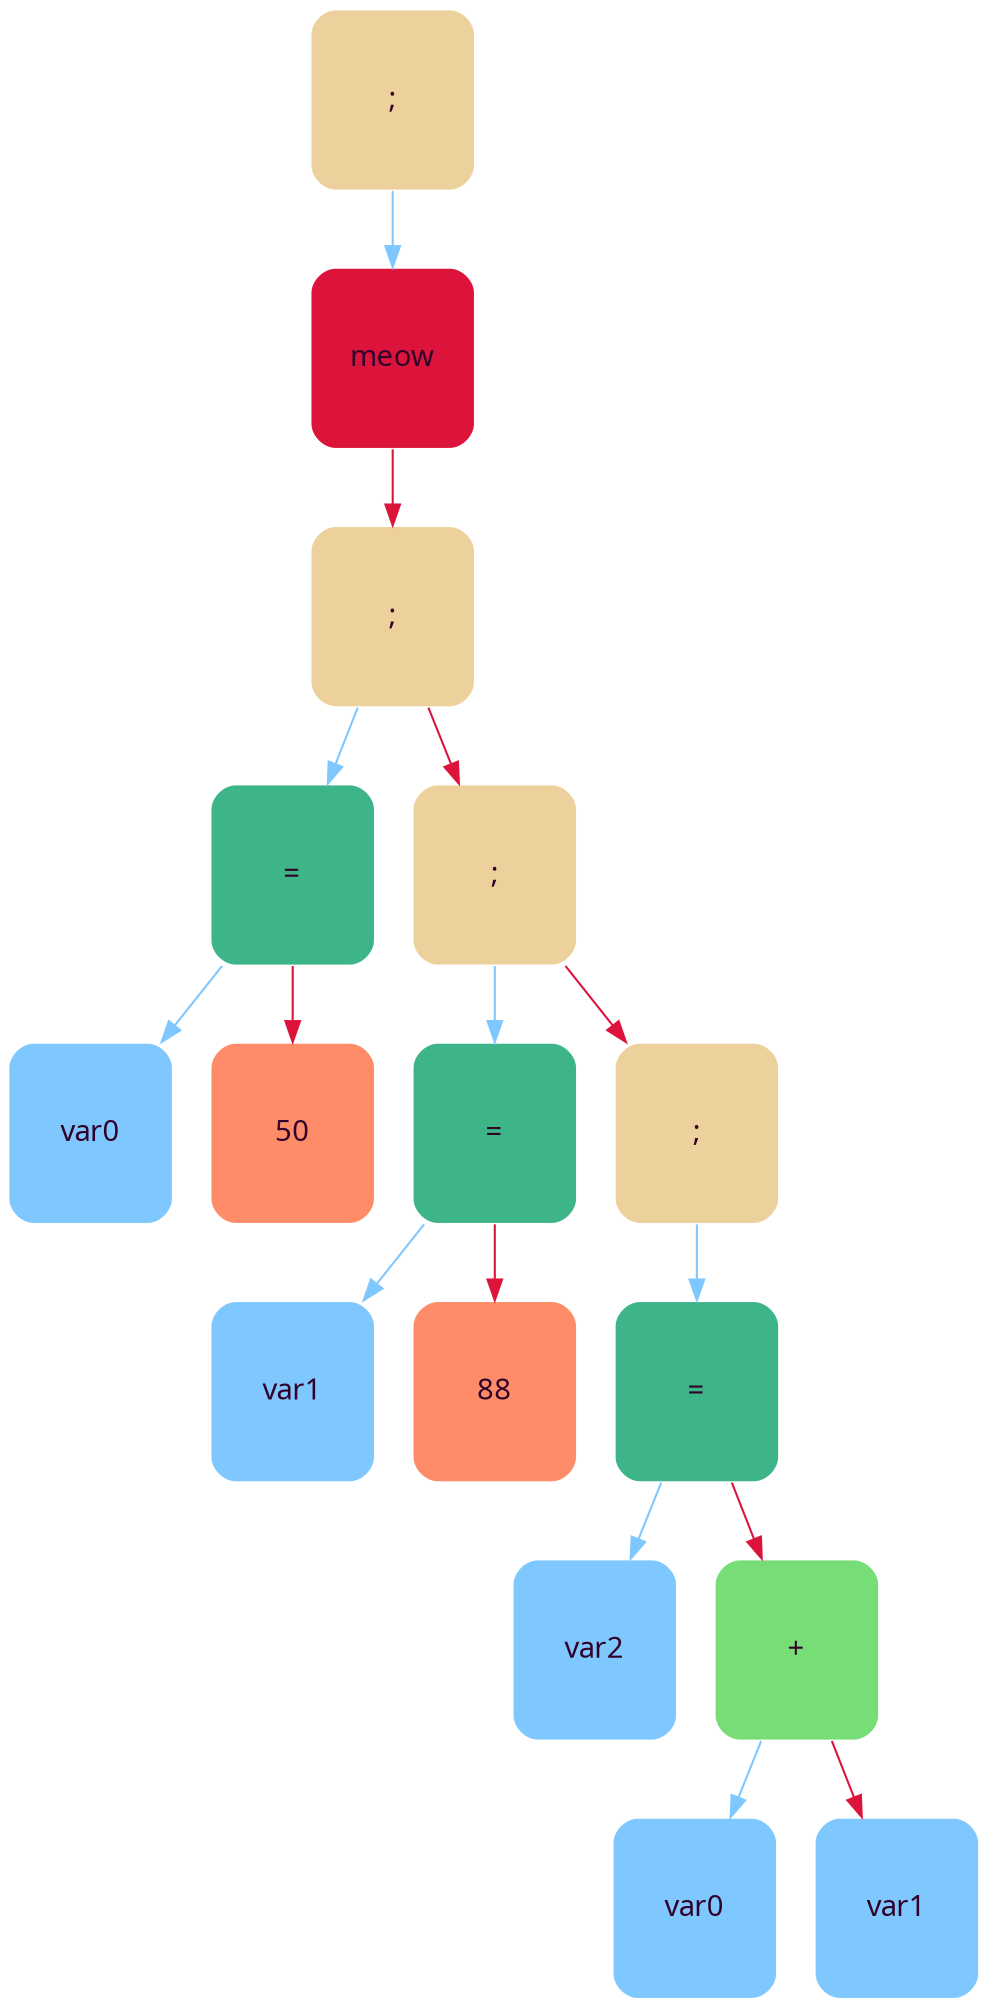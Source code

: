 digraph   
{
rankdir = ""
splines = "true"

node0x56345eefe7c8 [shape = "Mrecord", width = 1.1, height = 1.21, fillcolor = "#EDD19C", style = "filled", fontcolor = "#31032A", fontname = "Calibri", color = "white", label = "{;}"]
node0x56345eefe7c8 -> node0x56345eefe838 [color = "#7FC7FF", style = "", constraint = true, fillcolor = "#7FC7FF",   fontcolor = "", fontname = "Calibri", label = ""];
node0x56345eefe838 [shape = "Mrecord", width = 1.1, height = 1.21, fillcolor = "#DC143C", style = "filled", fontcolor = "#31032A", fontname = "Calibri", color = "white", label = "{meow}"]
node0x56345eefe838 -> node0x56345eefe8a8 [color = "#DC143C", style = "", constraint = true, fillcolor = "#DC143C",   fontcolor = "", fontname = "Calibri", label = ""];
node0x56345eefe8a8 [shape = "Mrecord", width = 1.1, height = 1.21, fillcolor = "#EDD19C", style = "filled", fontcolor = "#31032A", fontname = "Calibri", color = "white", label = "{;}"]
node0x56345eefe8a8 -> node0x56345eefe918 [color = "#7FC7FF", style = "", constraint = true, fillcolor = "#7FC7FF",   fontcolor = "", fontname = "Calibri", label = ""];
node0x56345eefe918 [shape = "Mrecord", width = 1.1, height = 1.21, fillcolor = "#3EB489", style = "filled", fontcolor = "#31032A", fontname = "Calibri", color = "white", label = "{=}"]
node0x56345eefe918 -> node0x56345eefe988 [color = "#7FC7FF", style = "", constraint = true, fillcolor = "#7FC7FF",   fontcolor = "", fontname = "Calibri", label = ""];
node0x56345eefe988 [shape = "Mrecord", width = 1.1, height = 1.21, fillcolor = "#7FC7FF", style = "filled", fontcolor = "#31032A", fontname = "Calibri", color = "white", label = "{var0}"]
node0x56345eefe918 -> node0x56345eefe9f8 [color = "#DC143C", style = "", constraint = true, fillcolor = "#DC143C",   fontcolor = "", fontname = "Calibri", label = ""];
node0x56345eefe9f8 [shape = "Mrecord", width = 1.1, height = 1.21, fillcolor = "#FF8C69", style = "filled", fontcolor = "#31032A", fontname = "Calibri", color = "white", label = "{50}"]
node0x56345eefe8a8 -> node0x56345eefea68 [color = "#DC143C", style = "", constraint = true, fillcolor = "#DC143C",   fontcolor = "", fontname = "Calibri", label = ""];
node0x56345eefea68 [shape = "Mrecord", width = 1.1, height = 1.21, fillcolor = "#EDD19C", style = "filled", fontcolor = "#31032A", fontname = "Calibri", color = "white", label = "{;}"]
node0x56345eefea68 -> node0x56345eefead8 [color = "#7FC7FF", style = "", constraint = true, fillcolor = "#7FC7FF",   fontcolor = "", fontname = "Calibri", label = ""];
node0x56345eefead8 [shape = "Mrecord", width = 1.1, height = 1.21, fillcolor = "#3EB489", style = "filled", fontcolor = "#31032A", fontname = "Calibri", color = "white", label = "{=}"]
node0x56345eefead8 -> node0x56345eefeb48 [color = "#7FC7FF", style = "", constraint = true, fillcolor = "#7FC7FF",   fontcolor = "", fontname = "Calibri", label = ""];
node0x56345eefeb48 [shape = "Mrecord", width = 1.1, height = 1.21, fillcolor = "#7FC7FF", style = "filled", fontcolor = "#31032A", fontname = "Calibri", color = "white", label = "{var1}"]
node0x56345eefead8 -> node0x56345eefebb8 [color = "#DC143C", style = "", constraint = true, fillcolor = "#DC143C",   fontcolor = "", fontname = "Calibri", label = ""];
node0x56345eefebb8 [shape = "Mrecord", width = 1.1, height = 1.21, fillcolor = "#FF8C69", style = "filled", fontcolor = "#31032A", fontname = "Calibri", color = "white", label = "{88}"]
node0x56345eefea68 -> node0x56345eeff148 [color = "#DC143C", style = "", constraint = true, fillcolor = "#DC143C",   fontcolor = "", fontname = "Calibri", label = ""];
node0x56345eeff148 [shape = "Mrecord", width = 1.1, height = 1.21, fillcolor = "#EDD19C", style = "filled", fontcolor = "#31032A", fontname = "Calibri", color = "white", label = "{;}"]
node0x56345eeff148 -> node0x56345eeff1b8 [color = "#7FC7FF", style = "", constraint = true, fillcolor = "#7FC7FF",   fontcolor = "", fontname = "Calibri", label = ""];
node0x56345eeff1b8 [shape = "Mrecord", width = 1.1, height = 1.21, fillcolor = "#3EB489", style = "filled", fontcolor = "#31032A", fontname = "Calibri", color = "white", label = "{=}"]
node0x56345eeff1b8 -> node0x56345eeff228 [color = "#7FC7FF", style = "", constraint = true, fillcolor = "#7FC7FF",   fontcolor = "", fontname = "Calibri", label = ""];
node0x56345eeff228 [shape = "Mrecord", width = 1.1, height = 1.21, fillcolor = "#7FC7FF", style = "filled", fontcolor = "#31032A", fontname = "Calibri", color = "white", label = "{var2}"]
node0x56345eeff1b8 -> node0x56345eeff298 [color = "#DC143C", style = "", constraint = true, fillcolor = "#DC143C",   fontcolor = "", fontname = "Calibri", label = ""];
node0x56345eeff298 [shape = "Mrecord", width = 1.1, height = 1.21, fillcolor = "#77DD77", style = "filled", fontcolor = "#31032A", fontname = "Calibri", color = "white", label = "{+}"]
node0x56345eeff298 -> node0x56345eeff308 [color = "#7FC7FF", style = "", constraint = true, fillcolor = "#7FC7FF",   fontcolor = "", fontname = "Calibri", label = ""];
node0x56345eeff308 [shape = "Mrecord", width = 1.1, height = 1.21, fillcolor = "#7FC7FF", style = "filled", fontcolor = "#31032A", fontname = "Calibri", color = "white", label = "{var0}"]
node0x56345eeff298 -> node0x56345eeff378 [color = "#DC143C", style = "", constraint = true, fillcolor = "#DC143C",   fontcolor = "", fontname = "Calibri", label = ""];
node0x56345eeff378 [shape = "Mrecord", width = 1.1, height = 1.21, fillcolor = "#7FC7FF", style = "filled", fontcolor = "#31032A", fontname = "Calibri", color = "white", label = "{var1}"]
}
